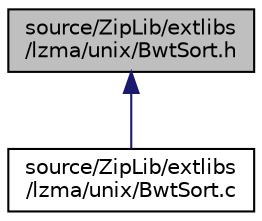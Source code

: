 digraph "source/ZipLib/extlibs/lzma/unix/BwtSort.h"
{
 // LATEX_PDF_SIZE
  edge [fontname="Helvetica",fontsize="10",labelfontname="Helvetica",labelfontsize="10"];
  node [fontname="Helvetica",fontsize="10",shape=record];
  Node1 [label="source/ZipLib/extlibs\l/lzma/unix/BwtSort.h",height=0.2,width=0.4,color="black", fillcolor="grey75", style="filled", fontcolor="black",tooltip=" "];
  Node1 -> Node2 [dir="back",color="midnightblue",fontsize="10",style="solid",fontname="Helvetica"];
  Node2 [label="source/ZipLib/extlibs\l/lzma/unix/BwtSort.c",height=0.2,width=0.4,color="black", fillcolor="white", style="filled",URL="$_bwt_sort_8c.html",tooltip=" "];
}
